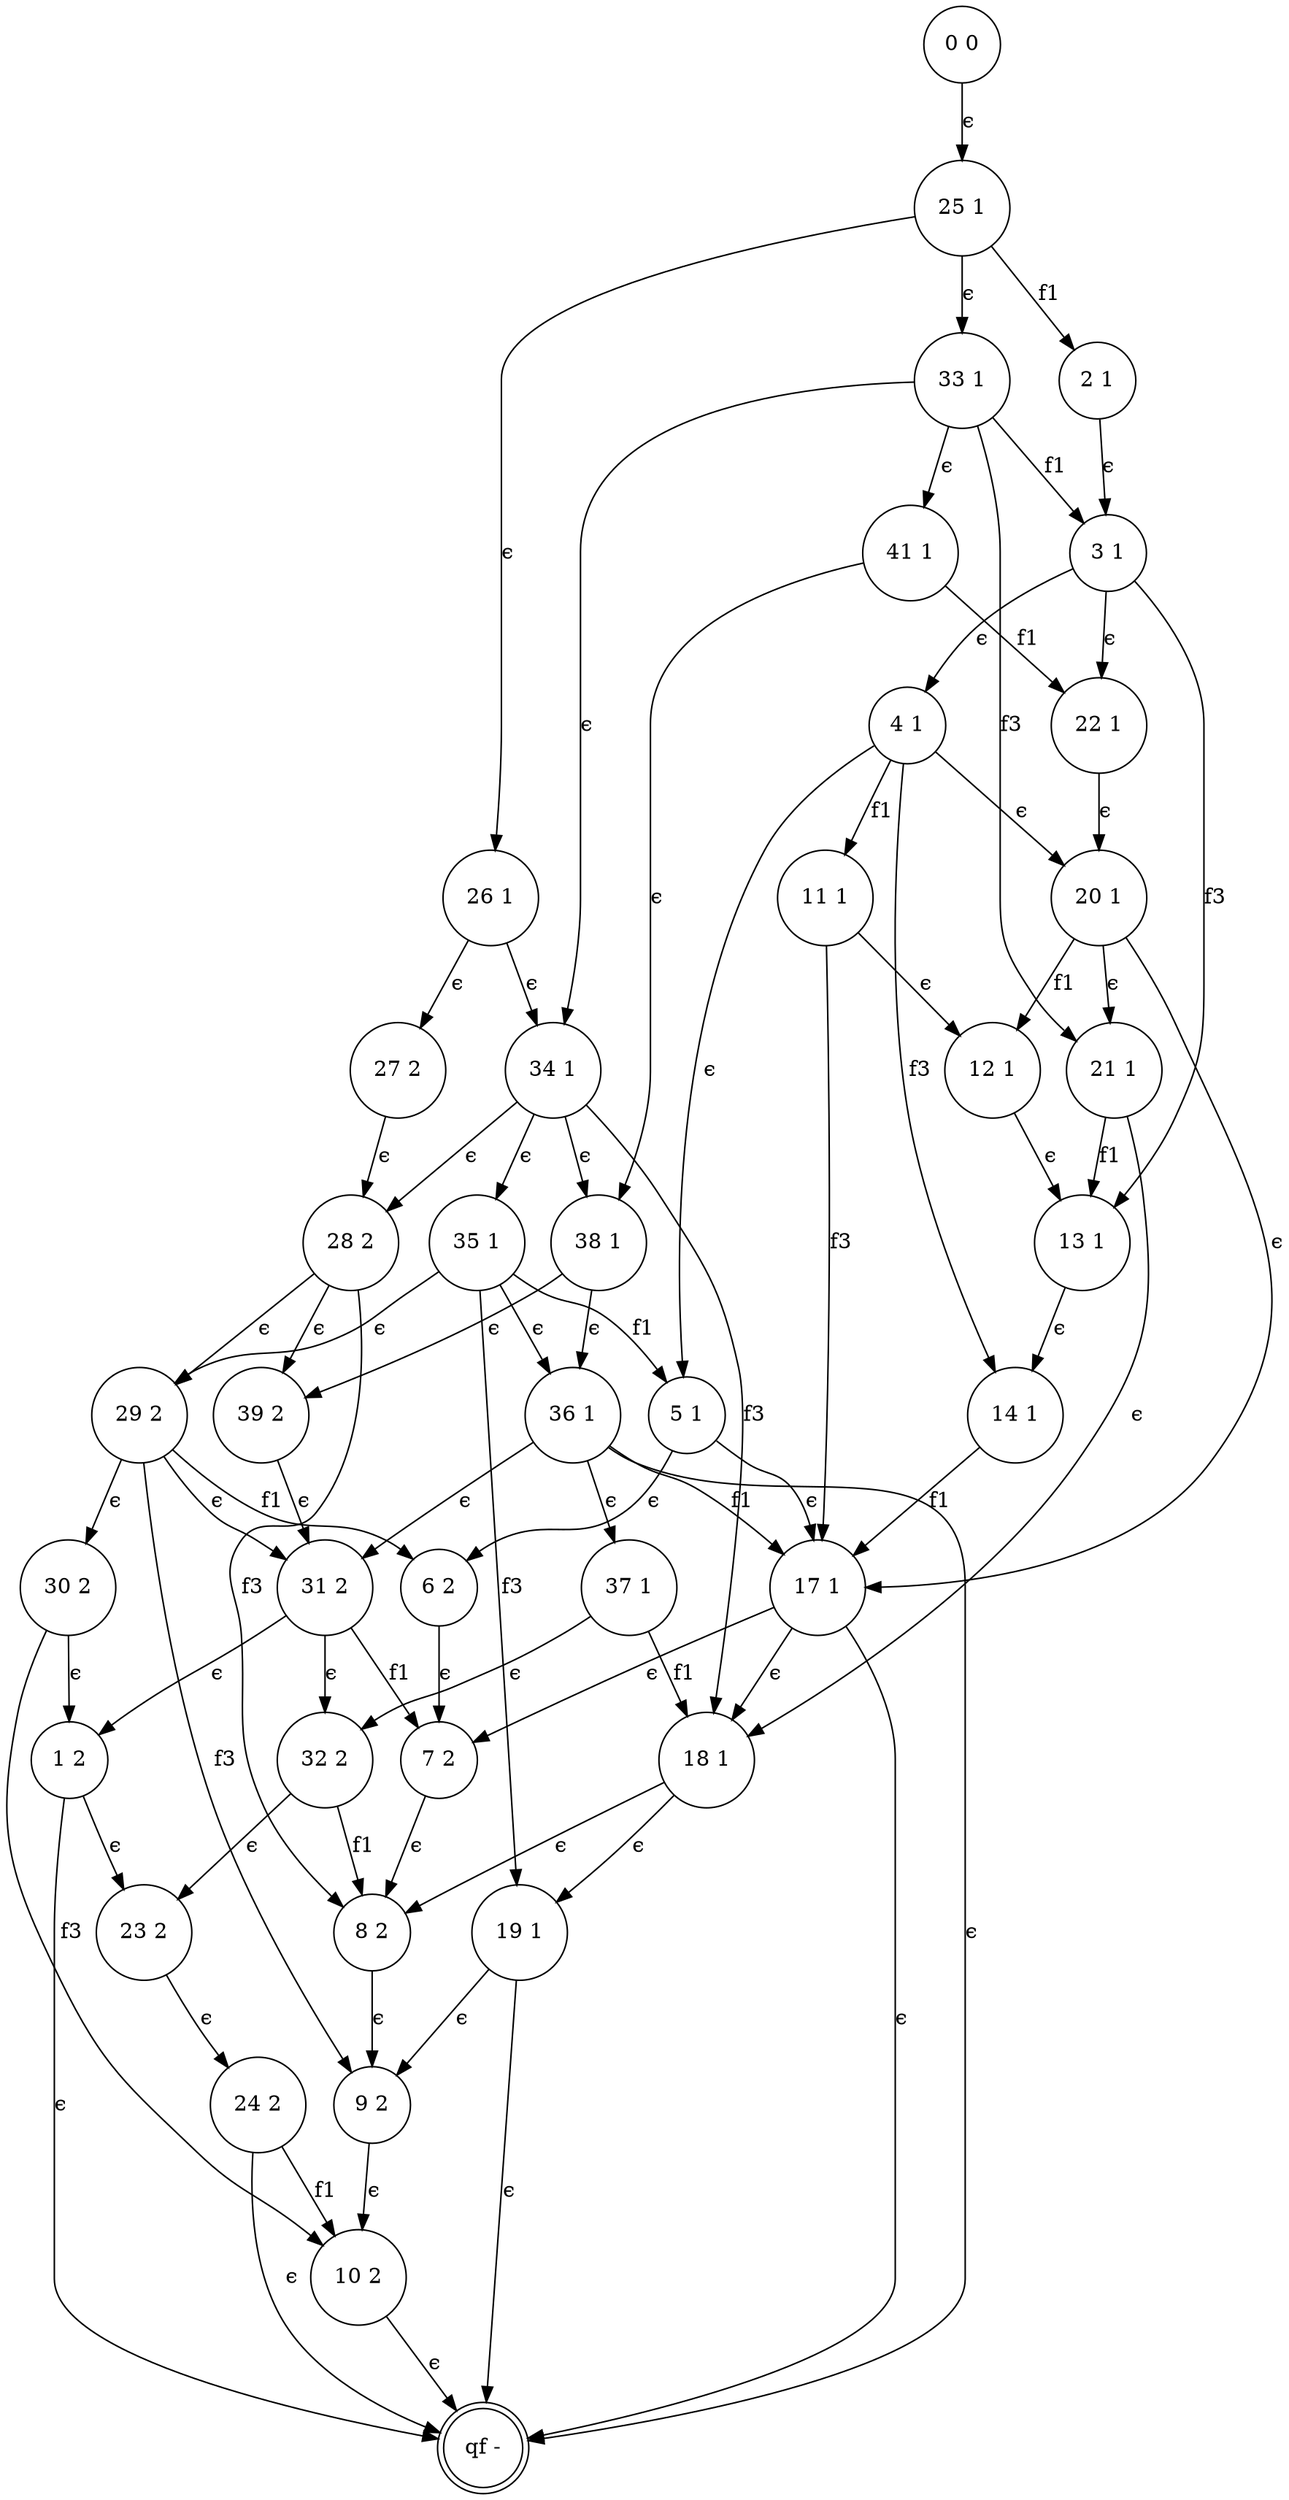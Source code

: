 digraph 1 {
	"25 1" [shape=circle]
	"26 1" [shape=circle]
	"27 2" [shape=circle]
	"28 2" [shape=circle]
	"29 2" [shape=circle]
	"30 2" [shape=circle]
	"1 2" [shape=circle]
	"23 2" [shape=circle]
	"24 2" [shape=circle]
	"10 2" [shape=circle]
	"6 2" [shape=circle]
	"7 2" [shape=circle]
	"8 2" [shape=circle]
	"9 2" [shape=circle]
	"31 2" [shape=circle]
	"32 2" [shape=circle]
	"39 2" [shape=circle]
	"34 1" [shape=circle]
	"35 1" [shape=circle]
	"5 1" [shape=circle]
	"6 2" [shape=circle]
	"17 1" [shape=circle]
	"7 2" [shape=circle]
	"18 1" [shape=circle]
	"19 1" [shape=circle]
	"9 2" [shape=circle]
	"8 2" [shape=circle]
	"29 2" [shape=circle]
	"36 1" [shape=circle]
	"31 2" [shape=circle]
	"37 1" [shape=circle]
	"32 2" [shape=circle]
	"28 2" [shape=circle]
	"38 1" [shape=circle]
	"39 2" [shape=circle]
	"2 1" [shape=circle]
	"3 1" [shape=circle]
	"4 1" [shape=circle]
	"11 1" [shape=circle]
	"12 1" [shape=circle]
	"13 1" [shape=circle]
	"14 1" [shape=circle]
	"20 1" [shape=circle]
	"21 1" [shape=circle]
	"22 1" [shape=circle]
	"33 1" [shape=circle]
	"41 1" [shape=circle]
	"qf -" [shape=doublecircle]
	"0 0" [shape=circle]
	"0 0" -> "25 1" [label="ϵ"]
	"25 1" -> "26 1" [label="ϵ"]
	"26 1" -> "27 2" [label="ϵ"]
	"27 2" -> "28 2" [label="ϵ"]
	"28 2" -> "29 2" [label="ϵ"]
	"29 2" -> "30 2" [label="ϵ"]
	"30 2" -> "1 2" [label="ϵ"]
	"1 2" -> "23 2" [label="ϵ"]
	"23 2" -> "24 2" [label="ϵ"]
	"24 2" -> "10 2" [label=f1]
	"30 2" -> "10 2" [label=f3]
	"29 2" -> "6 2" [label=f1]
	"6 2" -> "7 2" [label="ϵ"]
	"7 2" -> "8 2" [label="ϵ"]
	"8 2" -> "9 2" [label="ϵ"]
	"9 2" -> "10 2" [label="ϵ"]
	"29 2" -> "31 2" [label="ϵ"]
	"31 2" -> "1 2" [label="ϵ"]
	"31 2" -> "7 2" [label=f1]
	"31 2" -> "32 2" [label="ϵ"]
	"32 2" -> "23 2" [label="ϵ"]
	"32 2" -> "8 2" [label=f1]
	"29 2" -> "9 2" [label=f3]
	"28 2" -> "39 2" [label="ϵ"]
	"39 2" -> "31 2" [label="ϵ"]
	"28 2" -> "8 2" [label=f3]
	"26 1" -> "34 1" [label="ϵ"]
	"34 1" -> "35 1" [label="ϵ"]
	"35 1" -> "5 1" [label=f1]
	"5 1" -> "6 2" [label="ϵ"]
	"5 1" -> "17 1" [label="ϵ"]
	"17 1" -> "7 2" [label="ϵ"]
	"17 1" -> "18 1" [label="ϵ"]
	"18 1" -> "19 1" [label="ϵ"]
	"19 1" -> "9 2" [label="ϵ"]
	"18 1" -> "8 2" [label="ϵ"]
	"35 1" -> "29 2" [label="ϵ"]
	"35 1" -> "36 1" [label="ϵ"]
	"36 1" -> "17 1" [label=f1]
	"36 1" -> "31 2" [label="ϵ"]
	"36 1" -> "37 1" [label="ϵ"]
	"37 1" -> "18 1" [label=f1]
	"37 1" -> "32 2" [label="ϵ"]
	"35 1" -> "19 1" [label=f3]
	"34 1" -> "28 2" [label="ϵ"]
	"34 1" -> "38 1" [label="ϵ"]
	"38 1" -> "36 1" [label="ϵ"]
	"38 1" -> "39 2" [label="ϵ"]
	"34 1" -> "18 1" [label=f3]
	"25 1" -> "2 1" [label=f1]
	"2 1" -> "3 1" [label="ϵ"]
	"3 1" -> "4 1" [label="ϵ"]
	"4 1" -> "5 1" [label="ϵ"]
	"4 1" -> "11 1" [label=f1]
	"11 1" -> "12 1" [label="ϵ"]
	"12 1" -> "13 1" [label="ϵ"]
	"13 1" -> "14 1" [label="ϵ"]
	"14 1" -> "17 1" [label=f1]
	"11 1" -> "17 1" [label=f3]
	"4 1" -> "20 1" [label="ϵ"]
	"20 1" -> "17 1" [label="ϵ"]
	"20 1" -> "12 1" [label=f1]
	"20 1" -> "21 1" [label="ϵ"]
	"21 1" -> "18 1" [label="ϵ"]
	"21 1" -> "13 1" [label=f1]
	"4 1" -> "14 1" [label=f3]
	"3 1" -> "22 1" [label="ϵ"]
	"22 1" -> "20 1" [label="ϵ"]
	"3 1" -> "13 1" [label=f3]
	"25 1" -> "33 1" [label="ϵ"]
	"33 1" -> "34 1" [label="ϵ"]
	"33 1" -> "3 1" [label=f1]
	"33 1" -> "41 1" [label="ϵ"]
	"41 1" -> "38 1" [label="ϵ"]
	"41 1" -> "22 1" [label=f1]
	"33 1" -> "21 1" [label=f3]
	"1 2" -> "qf -" [label="ϵ"]
	"24 2" -> "qf -" [label="ϵ"]
	"10 2" -> "qf -" [label="ϵ"]
	"17 1" -> "qf -" [label="ϵ"]
	"19 1" -> "qf -" [label="ϵ"]
	"36 1" -> "qf -" [label="ϵ"]
}
